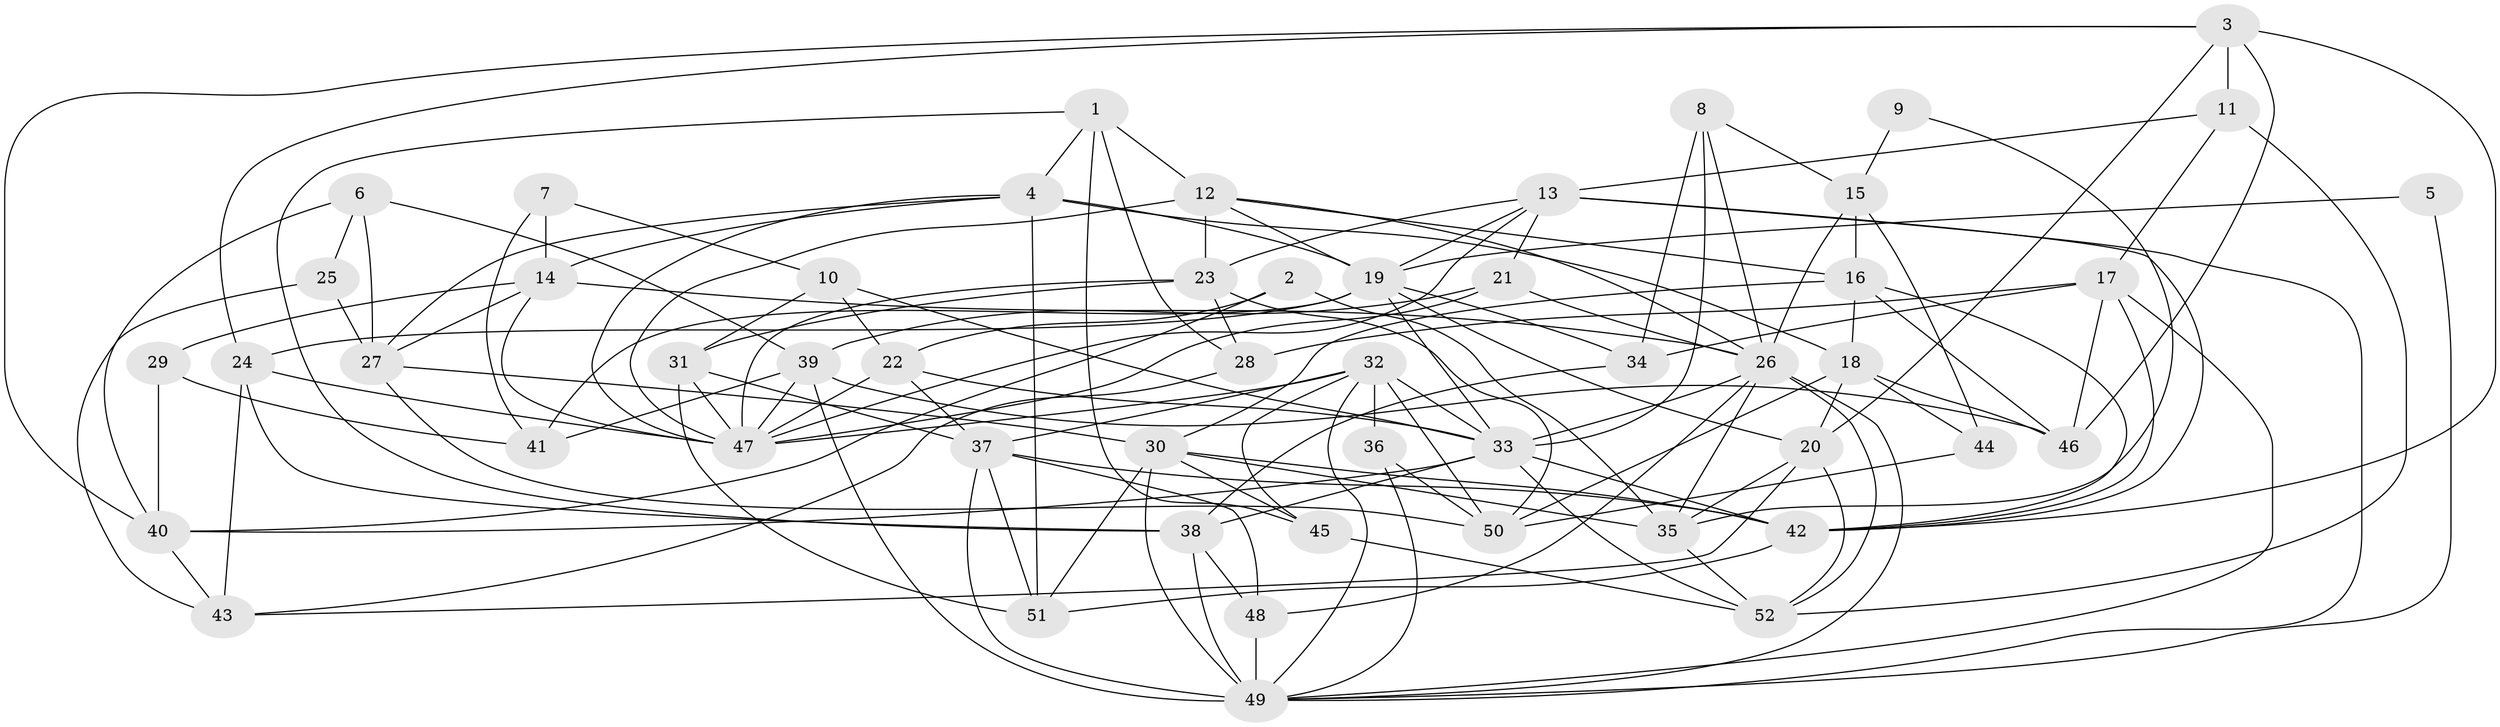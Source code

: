 // original degree distribution, {3: 0.2621359223300971, 4: 0.30097087378640774, 7: 0.02912621359223301, 5: 0.1941747572815534, 6: 0.05825242718446602, 2: 0.1262135922330097, 8: 0.02912621359223301}
// Generated by graph-tools (version 1.1) at 2025/02/03/09/25 03:02:05]
// undirected, 52 vertices, 143 edges
graph export_dot {
graph [start="1"]
  node [color=gray90,style=filled];
  1;
  2;
  3;
  4;
  5;
  6;
  7;
  8;
  9;
  10;
  11;
  12;
  13;
  14;
  15;
  16;
  17;
  18;
  19;
  20;
  21;
  22;
  23;
  24;
  25;
  26;
  27;
  28;
  29;
  30;
  31;
  32;
  33;
  34;
  35;
  36;
  37;
  38;
  39;
  40;
  41;
  42;
  43;
  44;
  45;
  46;
  47;
  48;
  49;
  50;
  51;
  52;
  1 -- 4 [weight=1.0];
  1 -- 12 [weight=1.0];
  1 -- 28 [weight=1.0];
  1 -- 38 [weight=1.0];
  1 -- 45 [weight=1.0];
  2 -- 22 [weight=1.0];
  2 -- 35 [weight=1.0];
  2 -- 40 [weight=1.0];
  3 -- 11 [weight=1.0];
  3 -- 20 [weight=1.0];
  3 -- 24 [weight=1.0];
  3 -- 40 [weight=1.0];
  3 -- 42 [weight=2.0];
  3 -- 46 [weight=1.0];
  4 -- 14 [weight=1.0];
  4 -- 18 [weight=1.0];
  4 -- 19 [weight=1.0];
  4 -- 27 [weight=1.0];
  4 -- 47 [weight=1.0];
  4 -- 51 [weight=1.0];
  5 -- 19 [weight=1.0];
  5 -- 49 [weight=1.0];
  6 -- 25 [weight=1.0];
  6 -- 27 [weight=1.0];
  6 -- 39 [weight=1.0];
  6 -- 40 [weight=1.0];
  7 -- 10 [weight=1.0];
  7 -- 14 [weight=1.0];
  7 -- 41 [weight=1.0];
  8 -- 15 [weight=1.0];
  8 -- 26 [weight=1.0];
  8 -- 33 [weight=1.0];
  8 -- 34 [weight=2.0];
  9 -- 15 [weight=1.0];
  9 -- 35 [weight=1.0];
  10 -- 22 [weight=1.0];
  10 -- 31 [weight=1.0];
  10 -- 33 [weight=1.0];
  11 -- 13 [weight=1.0];
  11 -- 17 [weight=1.0];
  11 -- 52 [weight=1.0];
  12 -- 16 [weight=1.0];
  12 -- 19 [weight=1.0];
  12 -- 23 [weight=2.0];
  12 -- 26 [weight=1.0];
  12 -- 47 [weight=1.0];
  13 -- 19 [weight=1.0];
  13 -- 21 [weight=1.0];
  13 -- 23 [weight=1.0];
  13 -- 42 [weight=2.0];
  13 -- 47 [weight=1.0];
  13 -- 49 [weight=1.0];
  14 -- 26 [weight=1.0];
  14 -- 27 [weight=2.0];
  14 -- 29 [weight=1.0];
  14 -- 47 [weight=1.0];
  15 -- 16 [weight=1.0];
  15 -- 26 [weight=1.0];
  15 -- 44 [weight=1.0];
  16 -- 18 [weight=1.0];
  16 -- 30 [weight=1.0];
  16 -- 42 [weight=1.0];
  16 -- 46 [weight=1.0];
  17 -- 28 [weight=1.0];
  17 -- 34 [weight=1.0];
  17 -- 42 [weight=1.0];
  17 -- 46 [weight=1.0];
  17 -- 49 [weight=1.0];
  18 -- 20 [weight=1.0];
  18 -- 44 [weight=1.0];
  18 -- 46 [weight=1.0];
  18 -- 50 [weight=1.0];
  19 -- 20 [weight=1.0];
  19 -- 24 [weight=1.0];
  19 -- 33 [weight=1.0];
  19 -- 34 [weight=1.0];
  19 -- 41 [weight=1.0];
  20 -- 35 [weight=1.0];
  20 -- 43 [weight=1.0];
  20 -- 52 [weight=1.0];
  21 -- 26 [weight=1.0];
  21 -- 39 [weight=1.0];
  21 -- 47 [weight=1.0];
  22 -- 33 [weight=2.0];
  22 -- 37 [weight=1.0];
  22 -- 47 [weight=1.0];
  23 -- 28 [weight=1.0];
  23 -- 31 [weight=1.0];
  23 -- 47 [weight=1.0];
  23 -- 50 [weight=1.0];
  24 -- 38 [weight=1.0];
  24 -- 43 [weight=1.0];
  24 -- 47 [weight=2.0];
  25 -- 27 [weight=1.0];
  25 -- 43 [weight=1.0];
  26 -- 33 [weight=1.0];
  26 -- 35 [weight=1.0];
  26 -- 48 [weight=1.0];
  26 -- 49 [weight=1.0];
  26 -- 52 [weight=1.0];
  27 -- 30 [weight=1.0];
  27 -- 50 [weight=1.0];
  28 -- 43 [weight=1.0];
  29 -- 40 [weight=1.0];
  29 -- 41 [weight=1.0];
  30 -- 35 [weight=1.0];
  30 -- 42 [weight=1.0];
  30 -- 45 [weight=1.0];
  30 -- 49 [weight=1.0];
  30 -- 51 [weight=1.0];
  31 -- 37 [weight=1.0];
  31 -- 47 [weight=1.0];
  31 -- 51 [weight=1.0];
  32 -- 33 [weight=1.0];
  32 -- 36 [weight=1.0];
  32 -- 37 [weight=1.0];
  32 -- 45 [weight=1.0];
  32 -- 47 [weight=1.0];
  32 -- 49 [weight=1.0];
  32 -- 50 [weight=1.0];
  33 -- 38 [weight=1.0];
  33 -- 40 [weight=1.0];
  33 -- 42 [weight=1.0];
  33 -- 52 [weight=1.0];
  34 -- 38 [weight=2.0];
  35 -- 52 [weight=1.0];
  36 -- 49 [weight=1.0];
  36 -- 50 [weight=1.0];
  37 -- 42 [weight=1.0];
  37 -- 48 [weight=1.0];
  37 -- 49 [weight=3.0];
  37 -- 51 [weight=1.0];
  38 -- 48 [weight=1.0];
  38 -- 49 [weight=1.0];
  39 -- 41 [weight=1.0];
  39 -- 46 [weight=1.0];
  39 -- 47 [weight=1.0];
  39 -- 49 [weight=1.0];
  40 -- 43 [weight=1.0];
  42 -- 51 [weight=1.0];
  44 -- 50 [weight=1.0];
  45 -- 52 [weight=1.0];
  48 -- 49 [weight=1.0];
}
